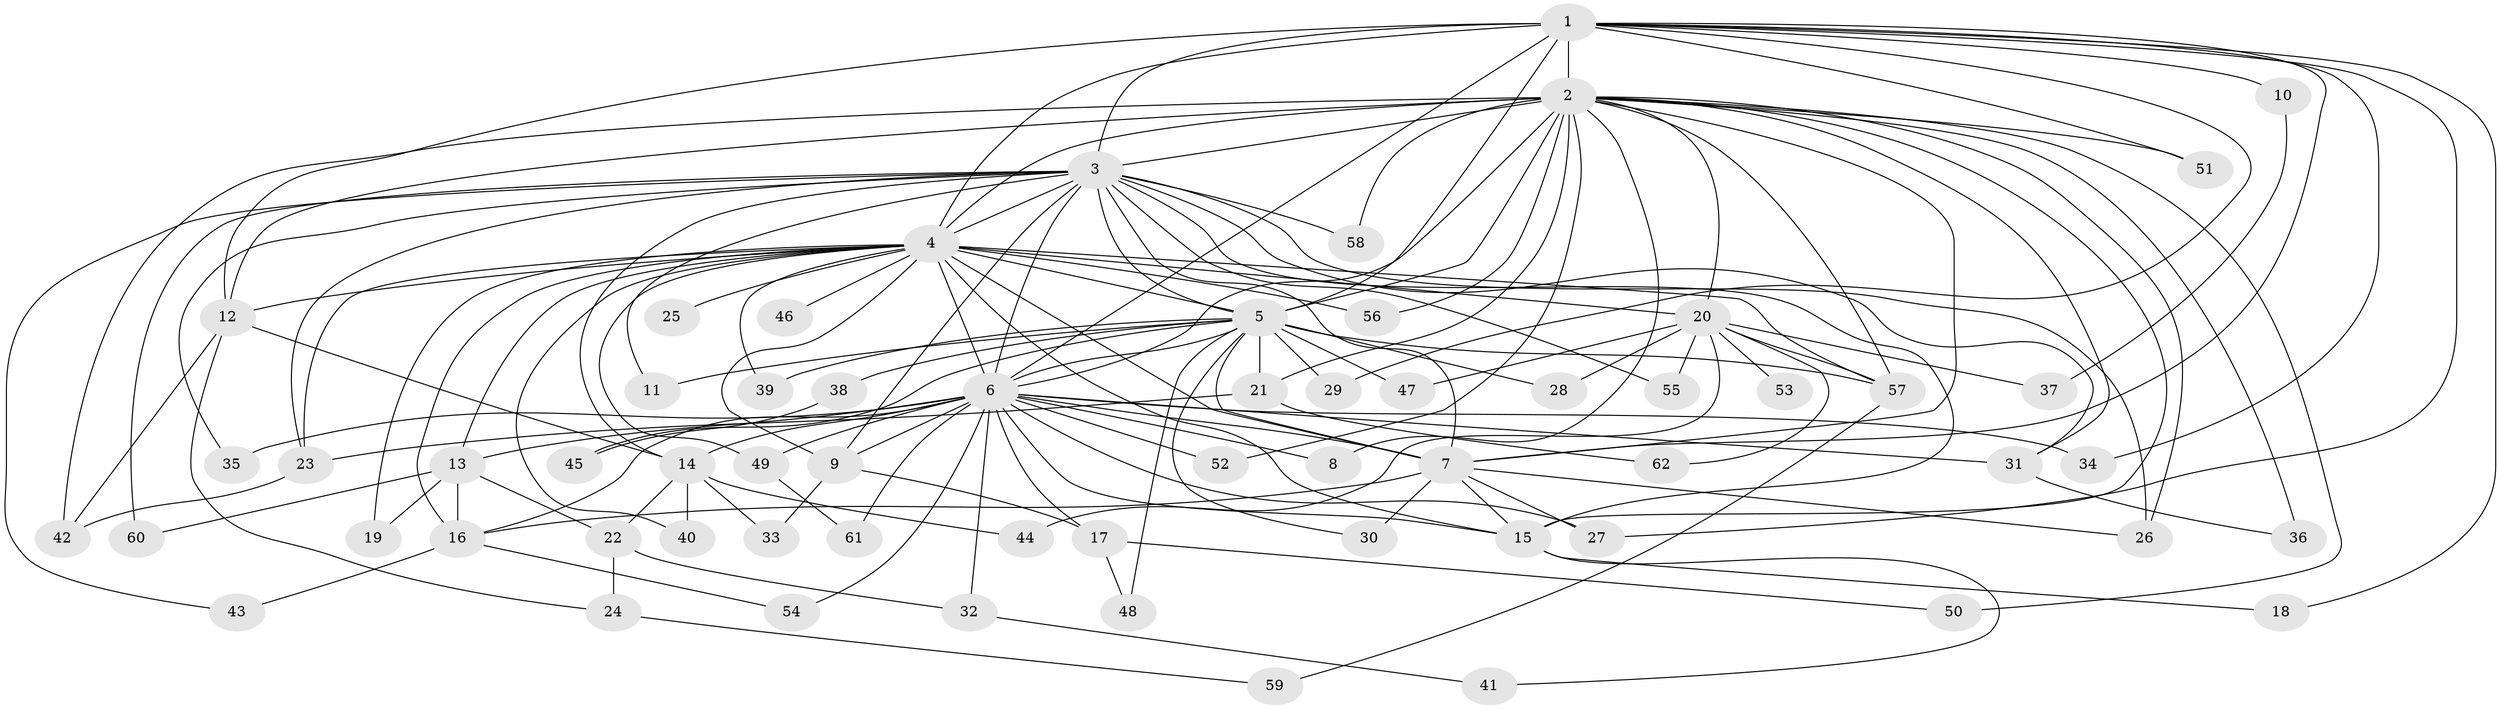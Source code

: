 // original degree distribution, {18: 0.00980392156862745, 27: 0.00980392156862745, 23: 0.00980392156862745, 13: 0.0196078431372549, 24: 0.00980392156862745, 29: 0.00980392156862745, 17: 0.00980392156862745, 19: 0.00980392156862745, 21: 0.00980392156862745, 2: 0.5882352941176471, 4: 0.08823529411764706, 3: 0.14705882352941177, 6: 0.029411764705882353, 5: 0.0196078431372549, 7: 0.0196078431372549, 11: 0.00980392156862745}
// Generated by graph-tools (version 1.1) at 2025/49/03/04/25 22:49:17]
// undirected, 62 vertices, 141 edges
graph export_dot {
  node [color=gray90,style=filled];
  1;
  2;
  3;
  4;
  5;
  6;
  7;
  8;
  9;
  10;
  11;
  12;
  13;
  14;
  15;
  16;
  17;
  18;
  19;
  20;
  21;
  22;
  23;
  24;
  25;
  26;
  27;
  28;
  29;
  30;
  31;
  32;
  33;
  34;
  35;
  36;
  37;
  38;
  39;
  40;
  41;
  42;
  43;
  44;
  45;
  46;
  47;
  48;
  49;
  50;
  51;
  52;
  53;
  54;
  55;
  56;
  57;
  58;
  59;
  60;
  61;
  62;
  1 -- 2 [weight=2.0];
  1 -- 3 [weight=2.0];
  1 -- 4 [weight=2.0];
  1 -- 5 [weight=1.0];
  1 -- 6 [weight=1.0];
  1 -- 7 [weight=2.0];
  1 -- 10 [weight=1.0];
  1 -- 12 [weight=1.0];
  1 -- 18 [weight=1.0];
  1 -- 27 [weight=1.0];
  1 -- 29 [weight=1.0];
  1 -- 34 [weight=1.0];
  1 -- 51 [weight=1.0];
  2 -- 3 [weight=3.0];
  2 -- 4 [weight=5.0];
  2 -- 5 [weight=2.0];
  2 -- 6 [weight=2.0];
  2 -- 7 [weight=4.0];
  2 -- 8 [weight=1.0];
  2 -- 12 [weight=2.0];
  2 -- 15 [weight=1.0];
  2 -- 20 [weight=1.0];
  2 -- 21 [weight=7.0];
  2 -- 26 [weight=1.0];
  2 -- 31 [weight=1.0];
  2 -- 36 [weight=1.0];
  2 -- 42 [weight=1.0];
  2 -- 50 [weight=1.0];
  2 -- 51 [weight=1.0];
  2 -- 52 [weight=1.0];
  2 -- 56 [weight=1.0];
  2 -- 57 [weight=1.0];
  2 -- 58 [weight=1.0];
  3 -- 4 [weight=2.0];
  3 -- 5 [weight=1.0];
  3 -- 6 [weight=1.0];
  3 -- 7 [weight=2.0];
  3 -- 9 [weight=1.0];
  3 -- 11 [weight=1.0];
  3 -- 14 [weight=1.0];
  3 -- 15 [weight=1.0];
  3 -- 23 [weight=1.0];
  3 -- 26 [weight=1.0];
  3 -- 31 [weight=1.0];
  3 -- 35 [weight=1.0];
  3 -- 43 [weight=1.0];
  3 -- 55 [weight=1.0];
  3 -- 58 [weight=1.0];
  3 -- 60 [weight=1.0];
  4 -- 5 [weight=4.0];
  4 -- 6 [weight=3.0];
  4 -- 7 [weight=11.0];
  4 -- 9 [weight=2.0];
  4 -- 12 [weight=1.0];
  4 -- 13 [weight=1.0];
  4 -- 15 [weight=1.0];
  4 -- 16 [weight=2.0];
  4 -- 19 [weight=1.0];
  4 -- 20 [weight=1.0];
  4 -- 23 [weight=2.0];
  4 -- 25 [weight=2.0];
  4 -- 39 [weight=1.0];
  4 -- 40 [weight=1.0];
  4 -- 46 [weight=1.0];
  4 -- 49 [weight=1.0];
  4 -- 56 [weight=1.0];
  4 -- 57 [weight=1.0];
  5 -- 6 [weight=2.0];
  5 -- 7 [weight=3.0];
  5 -- 11 [weight=1.0];
  5 -- 21 [weight=1.0];
  5 -- 28 [weight=1.0];
  5 -- 29 [weight=1.0];
  5 -- 30 [weight=1.0];
  5 -- 38 [weight=1.0];
  5 -- 39 [weight=1.0];
  5 -- 45 [weight=1.0];
  5 -- 47 [weight=1.0];
  5 -- 48 [weight=1.0];
  5 -- 57 [weight=1.0];
  6 -- 7 [weight=3.0];
  6 -- 8 [weight=1.0];
  6 -- 9 [weight=1.0];
  6 -- 13 [weight=1.0];
  6 -- 14 [weight=1.0];
  6 -- 15 [weight=1.0];
  6 -- 16 [weight=1.0];
  6 -- 17 [weight=1.0];
  6 -- 27 [weight=1.0];
  6 -- 31 [weight=1.0];
  6 -- 32 [weight=1.0];
  6 -- 34 [weight=1.0];
  6 -- 35 [weight=1.0];
  6 -- 49 [weight=1.0];
  6 -- 52 [weight=1.0];
  6 -- 54 [weight=1.0];
  6 -- 61 [weight=1.0];
  7 -- 15 [weight=1.0];
  7 -- 16 [weight=1.0];
  7 -- 26 [weight=1.0];
  7 -- 27 [weight=1.0];
  7 -- 30 [weight=1.0];
  9 -- 17 [weight=1.0];
  9 -- 33 [weight=1.0];
  10 -- 37 [weight=1.0];
  12 -- 14 [weight=1.0];
  12 -- 24 [weight=1.0];
  12 -- 42 [weight=1.0];
  13 -- 16 [weight=1.0];
  13 -- 19 [weight=1.0];
  13 -- 22 [weight=1.0];
  13 -- 60 [weight=1.0];
  14 -- 22 [weight=1.0];
  14 -- 33 [weight=1.0];
  14 -- 40 [weight=1.0];
  14 -- 44 [weight=1.0];
  15 -- 18 [weight=1.0];
  15 -- 41 [weight=1.0];
  16 -- 43 [weight=1.0];
  16 -- 54 [weight=1.0];
  17 -- 48 [weight=1.0];
  17 -- 50 [weight=1.0];
  20 -- 28 [weight=1.0];
  20 -- 37 [weight=1.0];
  20 -- 44 [weight=1.0];
  20 -- 47 [weight=1.0];
  20 -- 53 [weight=1.0];
  20 -- 55 [weight=1.0];
  20 -- 57 [weight=1.0];
  20 -- 62 [weight=1.0];
  21 -- 23 [weight=1.0];
  21 -- 62 [weight=1.0];
  22 -- 24 [weight=1.0];
  22 -- 32 [weight=1.0];
  23 -- 42 [weight=1.0];
  24 -- 59 [weight=1.0];
  31 -- 36 [weight=1.0];
  32 -- 41 [weight=1.0];
  38 -- 45 [weight=1.0];
  49 -- 61 [weight=1.0];
  57 -- 59 [weight=1.0];
}
